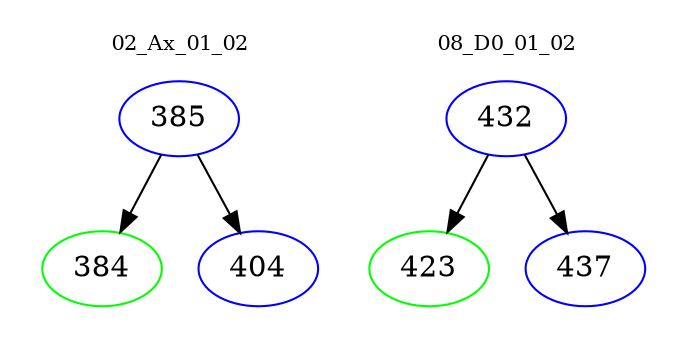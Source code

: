 digraph{
subgraph cluster_0 {
color = white
label = "02_Ax_01_02";
fontsize=10;
T0_385 [label="385", color="blue"]
T0_385 -> T0_384 [color="black"]
T0_384 [label="384", color="green"]
T0_385 -> T0_404 [color="black"]
T0_404 [label="404", color="blue"]
}
subgraph cluster_1 {
color = white
label = "08_D0_01_02";
fontsize=10;
T1_432 [label="432", color="blue"]
T1_432 -> T1_423 [color="black"]
T1_423 [label="423", color="green"]
T1_432 -> T1_437 [color="black"]
T1_437 [label="437", color="blue"]
}
}
